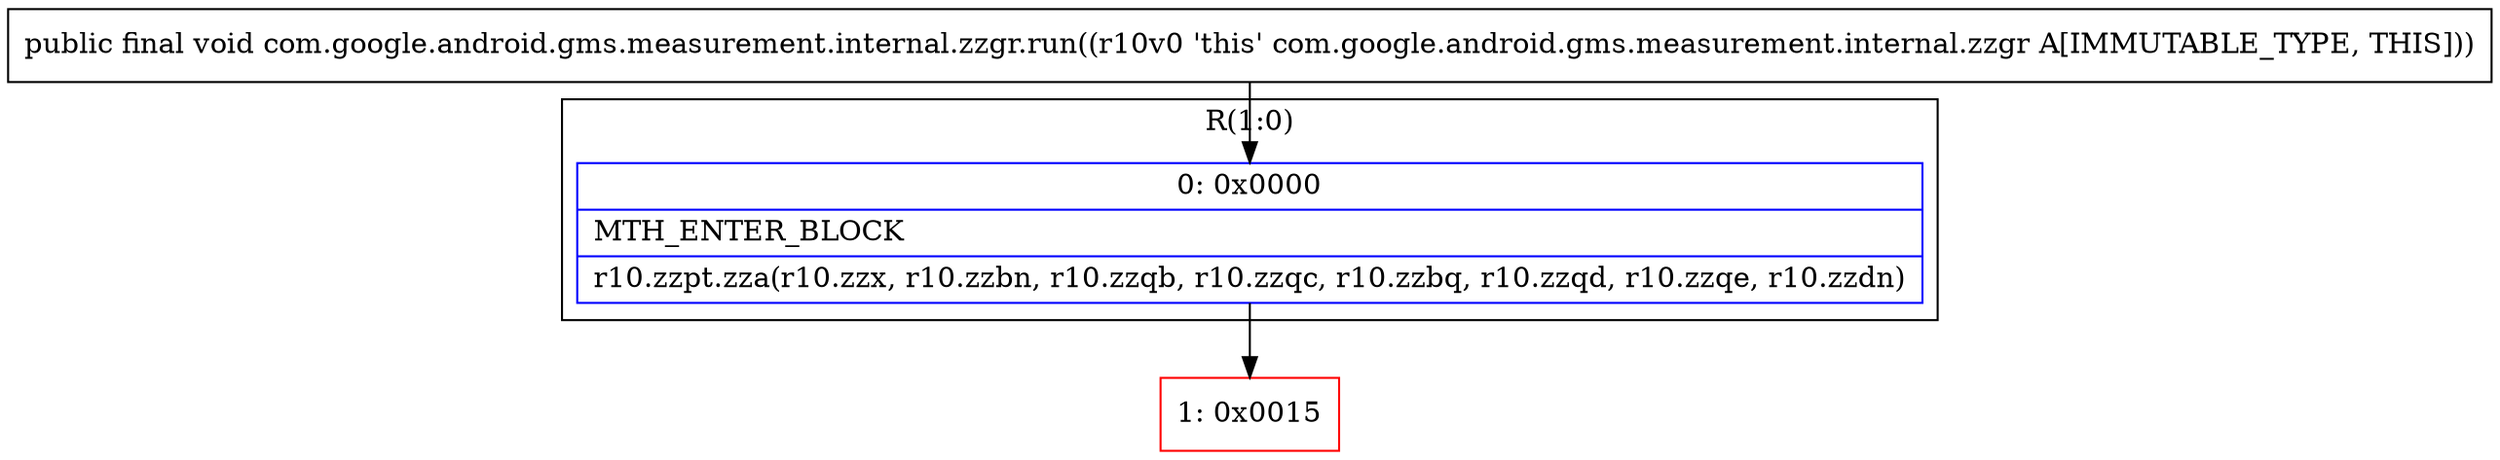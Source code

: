 digraph "CFG forcom.google.android.gms.measurement.internal.zzgr.run()V" {
subgraph cluster_Region_57349226 {
label = "R(1:0)";
node [shape=record,color=blue];
Node_0 [shape=record,label="{0\:\ 0x0000|MTH_ENTER_BLOCK\l|r10.zzpt.zza(r10.zzx, r10.zzbn, r10.zzqb, r10.zzqc, r10.zzbq, r10.zzqd, r10.zzqe, r10.zzdn)\l}"];
}
Node_1 [shape=record,color=red,label="{1\:\ 0x0015}"];
MethodNode[shape=record,label="{public final void com.google.android.gms.measurement.internal.zzgr.run((r10v0 'this' com.google.android.gms.measurement.internal.zzgr A[IMMUTABLE_TYPE, THIS])) }"];
MethodNode -> Node_0;
Node_0 -> Node_1;
}

